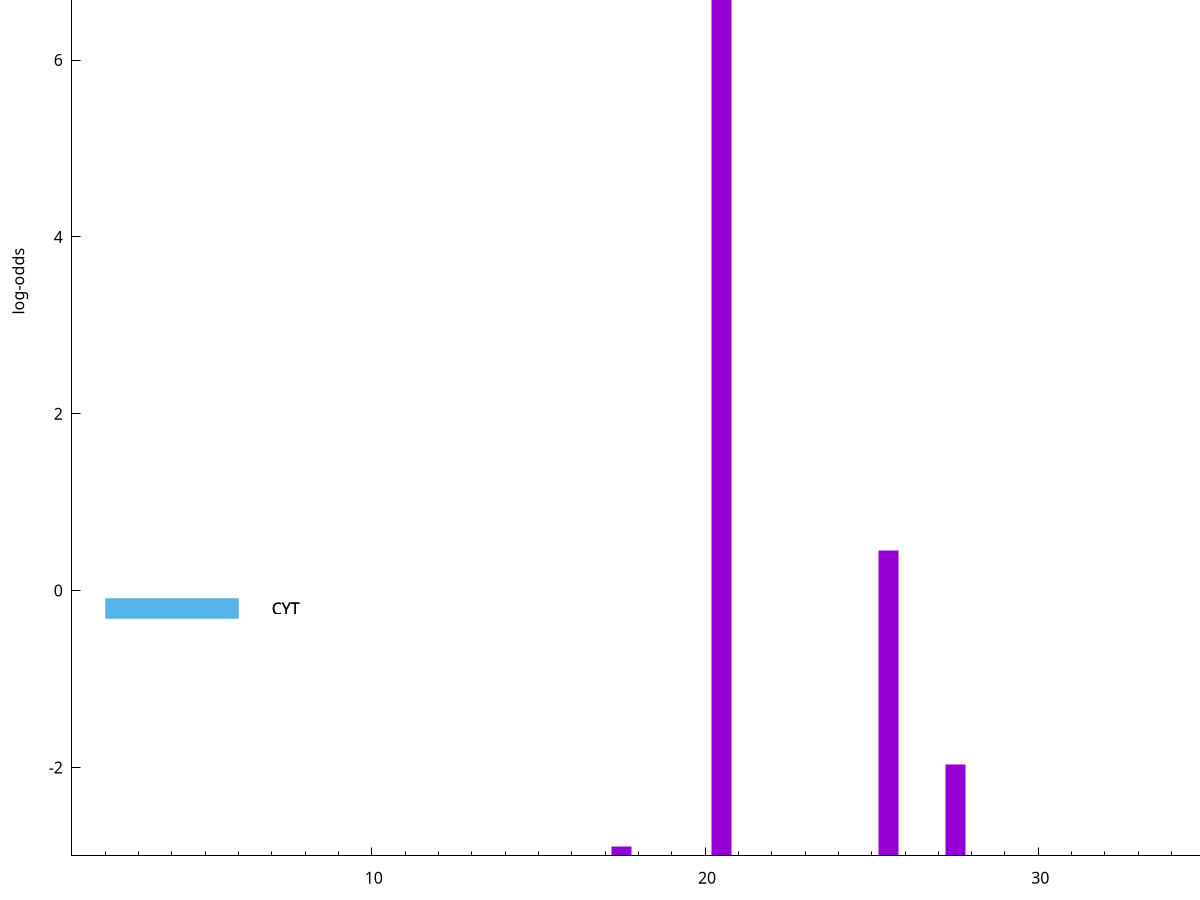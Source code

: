 set title "LipoP predictions for SRR4065640.gff"
set size 2., 1.4
set xrange [1:70] 
set mxtics 10
set yrange [-3:10]
set y2range [0:13]
set ylabel "log-odds"
set term postscript eps color solid "Helvetica" 30
set output "SRR4065640.gff1.eps"
set arrow from 2,7.3025 to 6,7.3025 nohead lt 1 lw 20
set label "SpI" at 7,7.3025
set arrow from 2,-0.200913 to 6,-0.200913 nohead lt 3 lw 20
set label "CYT" at 7,-0.200913
set arrow from 2,-0.200913 to 6,-0.200913 nohead lt 3 lw 20
set label "CYT" at 7,-0.200913
set arrow from 2,7.3025 to 6,7.3025 nohead lt 1 lw 20
set label "SpI" at 7,7.3025
# NOTE: The scores below are the log-odds scores with the threshold
# NOTE: subtracted (a hack to make gnuplot make the histogram all
# NOTE: look nice).
plot "-" axes x1y2 title "" with impulses lt 1 lw 20
20.500000 10.284290
25.500000 3.451351
27.500000 1.030180
17.500000 0.101670
e
exit
